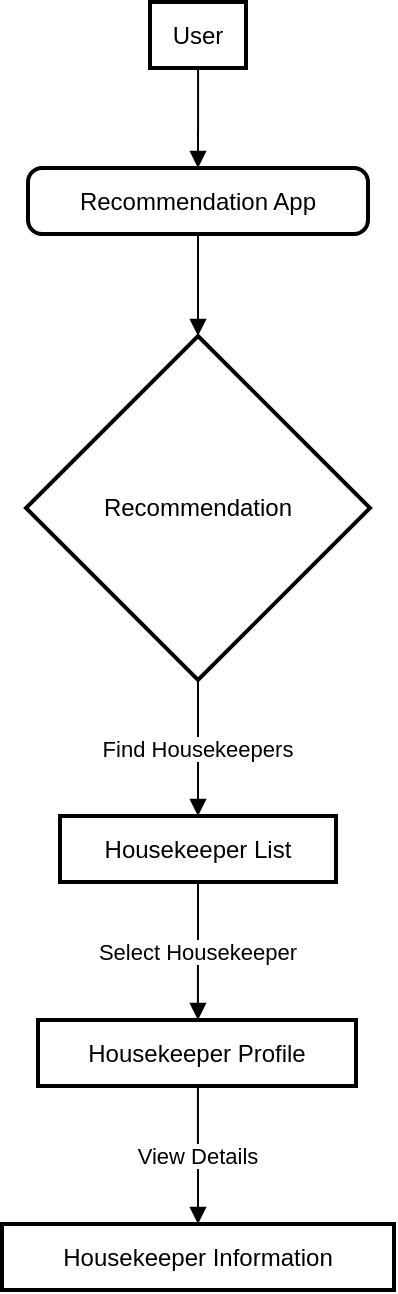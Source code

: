 <mxfile version="24.3.1" type="github">
  <diagram name="Page-1" id="yw55ph5JiWCq7vzUBT19">
    <mxGraphModel>
      <root>
        <mxCell id="0" />
        <mxCell id="1" parent="0" />
        <mxCell id="2" value="User" style="whiteSpace=wrap;strokeWidth=2;" vertex="1" parent="1">
          <mxGeometry x="74" width="48" height="33" as="geometry" />
        </mxCell>
        <mxCell id="3" value="Recommendation App" style="rounded=1;absoluteArcSize=1;arcSize=14;whiteSpace=wrap;strokeWidth=2;" vertex="1" parent="1">
          <mxGeometry x="13" y="83" width="170" height="33" as="geometry" />
        </mxCell>
        <mxCell id="4" value="Recommendation" style="rhombus;strokeWidth=2;whiteSpace=wrap;" vertex="1" parent="1">
          <mxGeometry x="12" y="167" width="172" height="172" as="geometry" />
        </mxCell>
        <mxCell id="5" value="Housekeeper List" style="whiteSpace=wrap;strokeWidth=2;" vertex="1" parent="1">
          <mxGeometry x="29" y="407" width="138" height="33" as="geometry" />
        </mxCell>
        <mxCell id="6" value="Housekeeper Profile" style="whiteSpace=wrap;strokeWidth=2;" vertex="1" parent="1">
          <mxGeometry x="18" y="509" width="159" height="33" as="geometry" />
        </mxCell>
        <mxCell id="7" value="Housekeeper Information" style="whiteSpace=wrap;strokeWidth=2;" vertex="1" parent="1">
          <mxGeometry y="611" width="196" height="33" as="geometry" />
        </mxCell>
        <mxCell id="8" value="" style="curved=1;startArrow=none;endArrow=block;exitX=0.501;exitY=1.012;entryX=0.5;entryY=0.012;" edge="1" parent="1" source="2" target="3">
          <mxGeometry relative="1" as="geometry">
            <Array as="points" />
          </mxGeometry>
        </mxCell>
        <mxCell id="9" value="" style="curved=1;startArrow=none;endArrow=block;exitX=0.5;exitY=1.024;entryX=0.5;entryY=-0.001;" edge="1" parent="1" source="3" target="4">
          <mxGeometry relative="1" as="geometry">
            <Array as="points" />
          </mxGeometry>
        </mxCell>
        <mxCell id="10" value="Find Housekeepers" style="curved=1;startArrow=none;endArrow=block;exitX=0.5;exitY=0.998;entryX=0.5;entryY=0.003;" edge="1" parent="1" source="4" target="5">
          <mxGeometry relative="1" as="geometry">
            <Array as="points" />
          </mxGeometry>
        </mxCell>
        <mxCell id="11" value="Select Housekeeper" style="curved=1;startArrow=none;endArrow=block;exitX=0.5;exitY=1.015;entryX=0.503;entryY=-0.003;" edge="1" parent="1" source="5" target="6">
          <mxGeometry relative="1" as="geometry">
            <Array as="points" />
          </mxGeometry>
        </mxCell>
        <mxCell id="12" value="View Details" style="curved=1;startArrow=none;endArrow=block;exitX=0.503;exitY=1.009;entryX=0.5;entryY=-0.009;" edge="1" parent="1" source="6" target="7">
          <mxGeometry relative="1" as="geometry">
            <Array as="points" />
          </mxGeometry>
        </mxCell>
      </root>
    </mxGraphModel>
  </diagram>
</mxfile>

